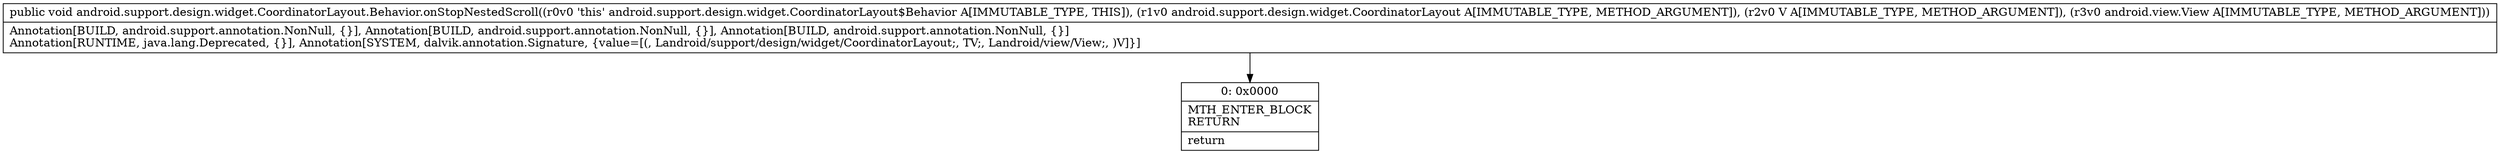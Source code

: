 digraph "CFG forandroid.support.design.widget.CoordinatorLayout.Behavior.onStopNestedScroll(Landroid\/support\/design\/widget\/CoordinatorLayout;Landroid\/view\/View;Landroid\/view\/View;)V" {
Node_0 [shape=record,label="{0\:\ 0x0000|MTH_ENTER_BLOCK\lRETURN\l|return\l}"];
MethodNode[shape=record,label="{public void android.support.design.widget.CoordinatorLayout.Behavior.onStopNestedScroll((r0v0 'this' android.support.design.widget.CoordinatorLayout$Behavior A[IMMUTABLE_TYPE, THIS]), (r1v0 android.support.design.widget.CoordinatorLayout A[IMMUTABLE_TYPE, METHOD_ARGUMENT]), (r2v0 V A[IMMUTABLE_TYPE, METHOD_ARGUMENT]), (r3v0 android.view.View A[IMMUTABLE_TYPE, METHOD_ARGUMENT]))  | Annotation[BUILD, android.support.annotation.NonNull, \{\}], Annotation[BUILD, android.support.annotation.NonNull, \{\}], Annotation[BUILD, android.support.annotation.NonNull, \{\}]\lAnnotation[RUNTIME, java.lang.Deprecated, \{\}], Annotation[SYSTEM, dalvik.annotation.Signature, \{value=[(, Landroid\/support\/design\/widget\/CoordinatorLayout;, TV;, Landroid\/view\/View;, )V]\}]\l}"];
MethodNode -> Node_0;
}

